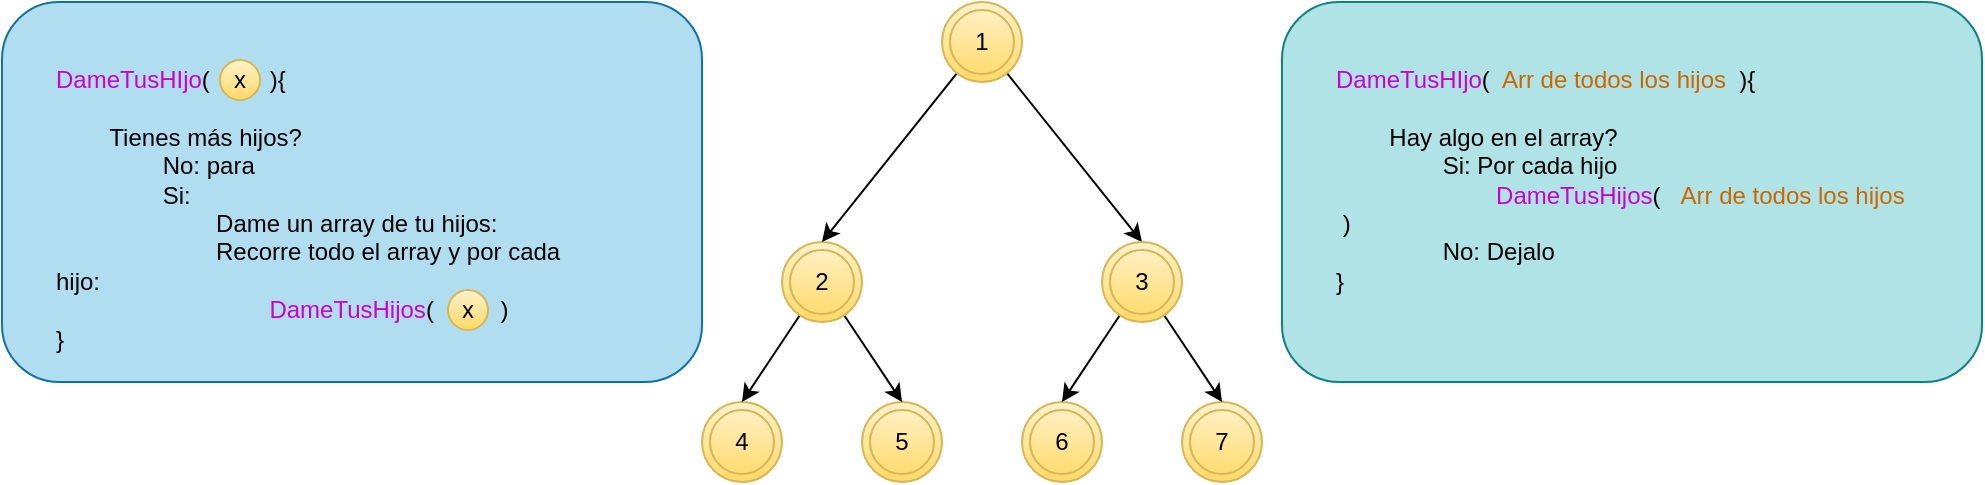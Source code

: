 <mxfile>
    <diagram id="BUJl9wO5hx7hUr0DUNT7" name="Árbol">
        <mxGraphModel dx="990" dy="575" grid="1" gridSize="10" guides="1" tooltips="1" connect="1" arrows="1" fold="1" page="1" pageScale="1" pageWidth="850" pageHeight="1100" math="0" shadow="0">
            <root>
                <mxCell id="0"/>
                <mxCell id="1" parent="0"/>
                <mxCell id="5" value="4" style="ellipse;shape=doubleEllipse;whiteSpace=wrap;html=1;aspect=fixed;fillColor=#fff2cc;gradientColor=#ffd966;strokeColor=#d6b656;fontColor=#000000;" vertex="1" parent="1">
                    <mxGeometry x="360" y="440" width="40" height="40" as="geometry"/>
                </mxCell>
                <mxCell id="7" value="6" style="ellipse;shape=doubleEllipse;whiteSpace=wrap;html=1;aspect=fixed;fillColor=#fff2cc;gradientColor=#ffd966;strokeColor=#d6b656;fontColor=#000000;" vertex="1" parent="1">
                    <mxGeometry x="520" y="440" width="40" height="40" as="geometry"/>
                </mxCell>
                <mxCell id="8" value="7" style="ellipse;shape=doubleEllipse;whiteSpace=wrap;html=1;aspect=fixed;fillColor=#fff2cc;gradientColor=#ffd966;strokeColor=#d6b656;fontColor=#000000;" vertex="1" parent="1">
                    <mxGeometry x="600" y="440" width="40" height="40" as="geometry"/>
                </mxCell>
                <mxCell id="9" value="5" style="ellipse;shape=doubleEllipse;whiteSpace=wrap;html=1;aspect=fixed;fillColor=#fff2cc;gradientColor=#ffd966;strokeColor=#d6b656;fontColor=#000000;" vertex="1" parent="1">
                    <mxGeometry x="440" y="440" width="40" height="40" as="geometry"/>
                </mxCell>
                <mxCell id="15" style="edgeStyle=none;html=1;entryX=0.5;entryY=0;entryDx=0;entryDy=0;" edge="1" parent="1" source="10" target="5">
                    <mxGeometry relative="1" as="geometry"/>
                </mxCell>
                <mxCell id="16" style="edgeStyle=none;html=1;entryX=0.5;entryY=0;entryDx=0;entryDy=0;" edge="1" parent="1" source="10" target="9">
                    <mxGeometry relative="1" as="geometry"/>
                </mxCell>
                <mxCell id="10" value="2" style="ellipse;shape=doubleEllipse;whiteSpace=wrap;html=1;aspect=fixed;fillColor=#fff2cc;gradientColor=#ffd966;strokeColor=#d6b656;fontColor=#000000;" vertex="1" parent="1">
                    <mxGeometry x="400" y="360" width="40" height="40" as="geometry"/>
                </mxCell>
                <mxCell id="13" style="edgeStyle=none;html=1;entryX=0.5;entryY=0;entryDx=0;entryDy=0;" edge="1" parent="1" source="11" target="10">
                    <mxGeometry relative="1" as="geometry"/>
                </mxCell>
                <mxCell id="14" style="edgeStyle=none;html=1;entryX=0.5;entryY=0;entryDx=0;entryDy=0;" edge="1" parent="1" source="11" target="12">
                    <mxGeometry relative="1" as="geometry"/>
                </mxCell>
                <mxCell id="11" value="1" style="ellipse;shape=doubleEllipse;whiteSpace=wrap;html=1;aspect=fixed;fillColor=#fff2cc;gradientColor=#ffd966;strokeColor=#d6b656;fontColor=#000000;" vertex="1" parent="1">
                    <mxGeometry x="480" y="240" width="40" height="40" as="geometry"/>
                </mxCell>
                <mxCell id="17" style="edgeStyle=none;html=1;entryX=0.5;entryY=0;entryDx=0;entryDy=0;" edge="1" parent="1" source="12" target="7">
                    <mxGeometry relative="1" as="geometry"/>
                </mxCell>
                <mxCell id="18" style="edgeStyle=none;html=1;entryX=0.5;entryY=0;entryDx=0;entryDy=0;" edge="1" parent="1" source="12" target="8">
                    <mxGeometry relative="1" as="geometry"/>
                </mxCell>
                <mxCell id="12" value="3" style="ellipse;shape=doubleEllipse;whiteSpace=wrap;html=1;aspect=fixed;fillColor=#fff2cc;gradientColor=#ffd966;strokeColor=#d6b656;fontColor=#000000;" vertex="1" parent="1">
                    <mxGeometry x="560" y="360" width="40" height="40" as="geometry"/>
                </mxCell>
                <mxCell id="20" value="&lt;font color=&quot;#cc00cc&quot;&gt;DameTusHIjo&lt;/font&gt;(&amp;nbsp; &amp;nbsp; &amp;nbsp; &amp;nbsp; &amp;nbsp;){&lt;br&gt;&lt;span style=&quot;white-space: pre&quot;&gt;&#9;&lt;/span&gt;&lt;br&gt;&lt;span style=&quot;white-space: pre&quot;&gt;&#9;&lt;/span&gt;Tienes más hijos?&lt;br&gt;&lt;span style=&quot;white-space: pre&quot;&gt;&#9;&lt;span style=&quot;white-space: pre&quot;&gt;&#9;&lt;/span&gt;&lt;/span&gt;No: para&lt;br&gt;&lt;span style=&quot;white-space: pre&quot;&gt;&#9;&lt;span style=&quot;white-space: pre&quot;&gt;&#9;&lt;/span&gt;&lt;/span&gt;Si:&amp;nbsp;&lt;br&gt;&lt;span style=&quot;white-space: pre&quot;&gt;&#9;&lt;span style=&quot;white-space: pre&quot;&gt;&#9;&lt;/span&gt;&lt;span style=&quot;white-space: pre&quot;&gt;&#9;&lt;/span&gt;D&lt;/span&gt;ame un array de tu hijos:&lt;br&gt;&lt;span style=&quot;white-space: pre&quot;&gt;&#9;&lt;/span&gt;&lt;span style=&quot;white-space: pre&quot;&gt;&#9;&lt;/span&gt;&lt;span style=&quot;white-space: pre&quot;&gt;&#9;&lt;/span&gt;Recorre todo el array y por cada hijo:&lt;span style=&quot;white-space: pre&quot;&gt;&#9;&lt;span style=&quot;white-space: pre&quot;&gt;&#9;&lt;/span&gt;&lt;br&gt;&lt;span style=&quot;white-space: pre&quot;&gt;&#9;&lt;/span&gt;&lt;span style=&quot;white-space: pre&quot;&gt;&#9;&lt;/span&gt;&lt;span style=&quot;white-space: pre&quot;&gt;&#9;&lt;/span&gt;&lt;span style=&quot;white-space: pre&quot;&gt;&#9;&lt;/span&gt;&lt;font color=&quot;#cc00cc&quot;&gt;D&lt;/font&gt;&lt;/span&gt;&lt;font color=&quot;#cc00cc&quot;&gt;ameTusHijos&lt;/font&gt;(&amp;nbsp; &amp;nbsp; &amp;nbsp; &amp;nbsp; &amp;nbsp; )&lt;br&gt;}" style="rounded=1;whiteSpace=wrap;html=1;verticalAlign=top;align=left;spacing=27;fillColor=#b1ddf0;strokeColor=#10739e;fontColor=#000000;" vertex="1" parent="1">
                    <mxGeometry x="10" y="240" width="350" height="190" as="geometry"/>
                </mxCell>
                <mxCell id="26" value="x" style="ellipse;whiteSpace=wrap;html=1;aspect=fixed;fillColor=#fff2cc;gradientColor=#ffd966;strokeColor=#d6b656;fontColor=#000000;" vertex="1" parent="1">
                    <mxGeometry x="119" y="269" width="20" height="20" as="geometry"/>
                </mxCell>
                <mxCell id="27" value="x" style="ellipse;whiteSpace=wrap;html=1;aspect=fixed;fillColor=#fff2cc;gradientColor=#ffd966;strokeColor=#d6b656;fontColor=#000000;" vertex="1" parent="1">
                    <mxGeometry x="233" y="384" width="20" height="20" as="geometry"/>
                </mxCell>
                <mxCell id="28" value="&lt;font color=&quot;#cc00cc&quot;&gt;DameTusHIjo&lt;/font&gt;(&amp;nbsp; &lt;font color=&quot;#cc6600&quot;&gt;Arr de todos los hijos&lt;/font&gt;&amp;nbsp; ){&lt;br&gt;&lt;span&gt;&#9;&lt;/span&gt;&lt;br&gt;&lt;span&gt;&#9;&lt;/span&gt;&lt;span style=&quot;white-space: pre&quot;&gt;&#9;&lt;/span&gt;Hay algo en el array?&lt;br&gt;&lt;span&gt;&#9;&lt;/span&gt;&lt;span&gt;&#9;&lt;/span&gt;&lt;span style=&quot;white-space: pre&quot;&gt;&#9;&lt;/span&gt;&lt;span style=&quot;white-space: pre&quot;&gt;&#9;&lt;/span&gt;Si: Por cada hijo&lt;span&gt;&#9;&lt;span&gt;&#9;&lt;/span&gt;&lt;br&gt;&lt;span&gt;&#9;&lt;/span&gt;&lt;span&gt;&#9;&lt;span&gt;&#9;&lt;/span&gt;&lt;/span&gt;&lt;span style=&quot;white-space: pre&quot;&gt;&#9;&lt;/span&gt;&lt;span style=&quot;white-space: pre&quot;&gt;&#9;&lt;/span&gt;&lt;span style=&quot;white-space: pre&quot;&gt;&#9;&lt;/span&gt;&lt;font color=&quot;#cc00cc&quot;&gt;D&lt;/font&gt;&lt;/span&gt;&lt;font color=&quot;#cc00cc&quot;&gt;ameTusHijos&lt;/font&gt;(&amp;nbsp; &lt;font color=&quot;#cc6600&quot;&gt;&amp;nbsp;Arr de todos los hijos&lt;/font&gt;&amp;nbsp; &amp;nbsp;)&lt;br&gt;&lt;span style=&quot;white-space: pre&quot;&gt;&#9;&lt;/span&gt;&lt;span style=&quot;white-space: pre&quot;&gt;&#9;&lt;/span&gt;No: Dejalo&lt;br&gt;}" style="rounded=1;whiteSpace=wrap;html=1;verticalAlign=top;align=left;spacing=27;fillColor=#b0e3e6;strokeColor=#0e8088;fontColor=#000000;" vertex="1" parent="1">
                    <mxGeometry x="650" y="240" width="350" height="190" as="geometry"/>
                </mxCell>
            </root>
        </mxGraphModel>
    </diagram>
</mxfile>